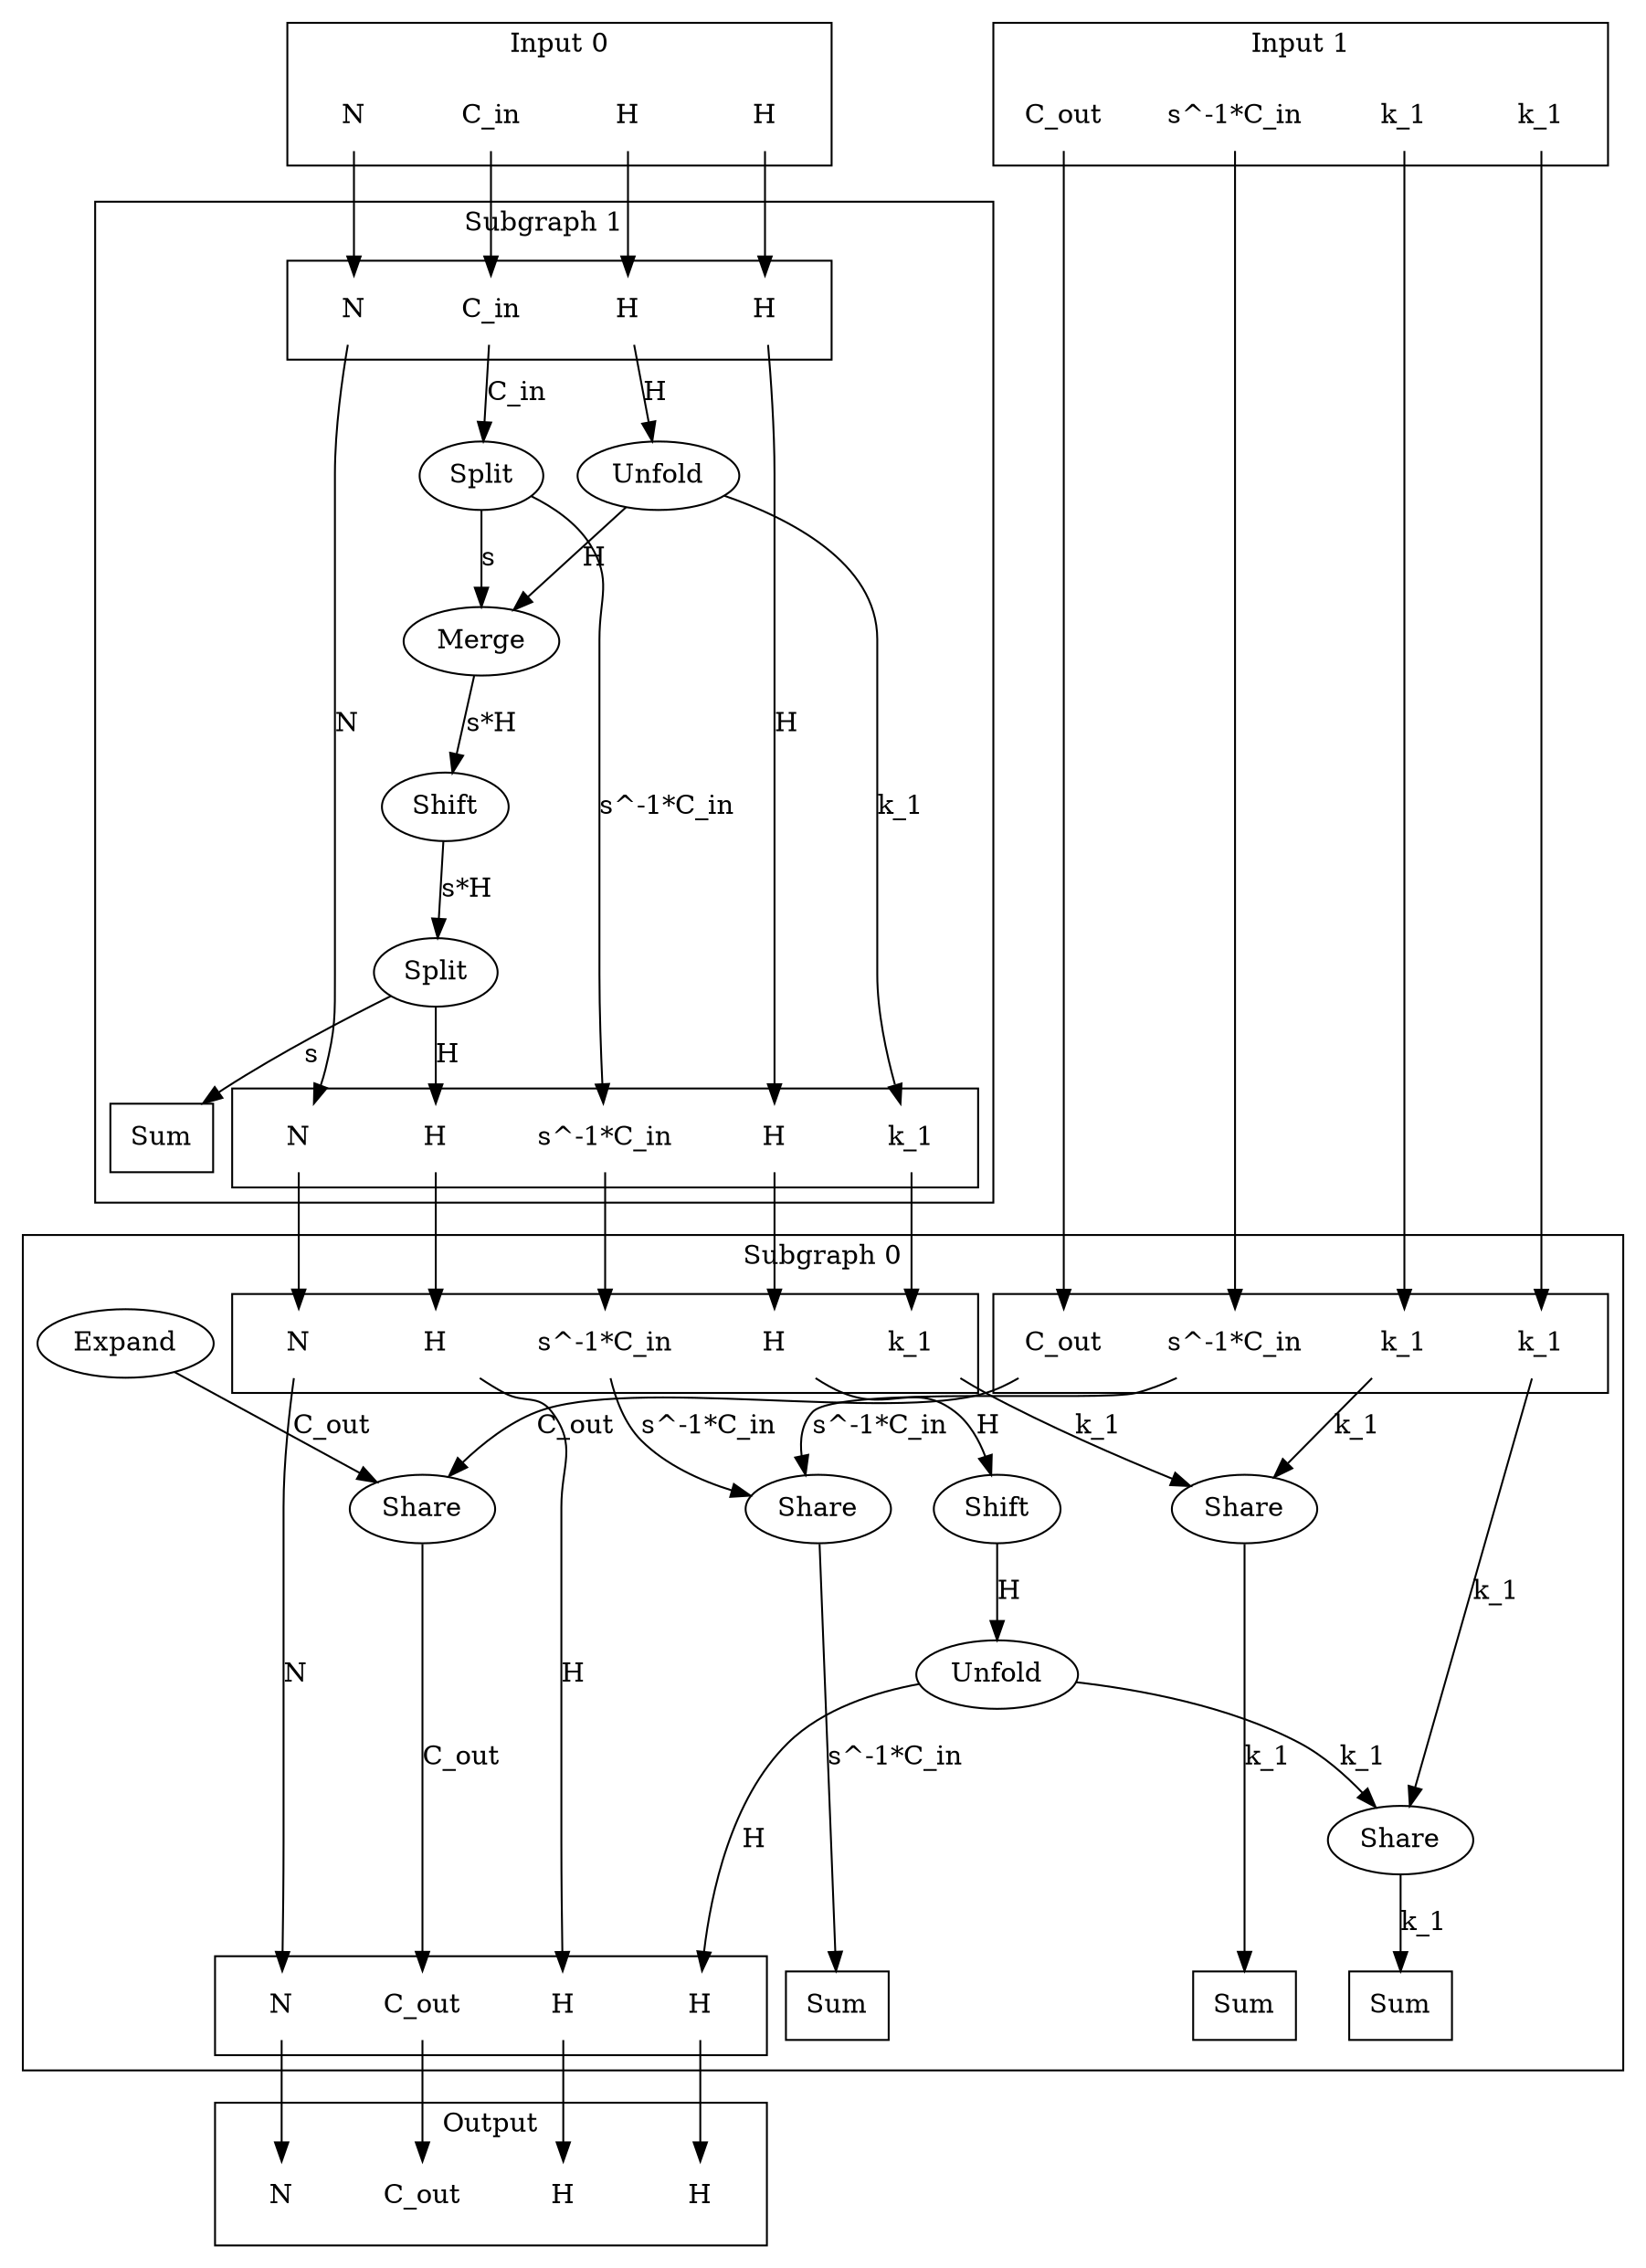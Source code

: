 digraph kernel_generated {
newrank = true;

// Stage tensor.
subgraph cluster_subgraph_0 {
    label = "Subgraph 0";
    // Reductions.
    reduce_0x7f44f8003a98 [label="Sum", shape=box];
    reduce_0x7f44f8007440 [label="Sum", shape=box];
    reduce_0x7f44f8003ab0 [label="Sum", shape=box];
    // Output.
    subgraph cluster_subgraph_0_out {
        label = "";
        interface_0_out_0x5572df8cce60 [label="N", shape=none];
        interface_0_out_0x5572df8cce88 [label="C_out", shape=none];
        interface_0_out_0x5572df8cceb0 [label="H", shape=none];
        interface_0_out_0x5572df8cced8 [label="H", shape=none];
    }
    {
        rank = same;
        reduce_0x7f44f8003a98;
        reduce_0x7f44f8007440;
        reduce_0x7f44f8003ab0;
        interface_0_out_0x5572df8cce60;
        interface_0_out_0x5572df8cce88;
        interface_0_out_0x5572df8cceb0;
        interface_0_out_0x5572df8cced8;
    }
    // Input 0.
    subgraph cluster_subgraph_0_in_0 {
        label = "";
        interface_0_in_0x5572df8cce60 [label="N", shape=none];
        interface_0_in_0x5572e409cc10 [label="k_1", shape=none];
        interface_0_in_0x5572df8cceb0 [label="H", shape=none];
        interface_0_in_0x5572e409cb70 [label="s^-1*C_in", shape=none];
        interface_0_in_0x5572e409ec50 [label="H", shape=none];
    }
    // Input 1.
    subgraph cluster_subgraph_0_in_1 {
        label = "";
        interface_0_in_0x5572e409cb38 [label="C_out", shape=none];
        interface_0_in_0x5572e409cc28 [label="k_1", shape=none];
        interface_0_in_0x5572e409cb88 [label="s^-1*C_in", shape=none];
        interface_0_in_0x5572e409cc78 [label="k_1", shape=none];
    }
    {
        rank = same;
        interface_0_in_0x5572df8cce60;
        interface_0_in_0x5572e409cc10;
        interface_0_in_0x5572df8cceb0;
        interface_0_in_0x5572e409cb70;
        interface_0_in_0x5572e409ec50;
        interface_0_in_0x5572e409cb38;
        interface_0_in_0x5572e409cc28;
        interface_0_in_0x5572e409cb88;
        interface_0_in_0x5572e409cc78;
    }
    // Op's.
    op_0x5572e409cb00 [label="Share"];
    op_0x5572e409cb50 [label="Share"];
    op_0x5572e409cbf0 [label="Share"];
    op_0x5572e409cc40 [label="Share"];
    op_0x5572e409cfd8 [label="Expand"];
    op_0x5572e409ec30 [label="Shift"];
    op_0x5572e40b1e00 [label="Unfold"];
    // Dimension's.
    interface_0_in_0x5572df8cce60 -> interface_0_out_0x5572df8cce60 [label="N"];
    op_0x5572e409cb00 -> interface_0_out_0x5572df8cce88 [label="C_out"];
    interface_0_in_0x5572df8cceb0 -> interface_0_out_0x5572df8cceb0 [label="H"];
    op_0x5572e40b1e00 -> interface_0_out_0x5572df8cced8 [label="H"];
    op_0x5572e409cfd8 -> op_0x5572e409cb00 [label="C_out"];
    interface_0_in_0x5572e409cb38 -> op_0x5572e409cb00 [label="C_out"];
    interface_0_in_0x5572e409cb70 -> op_0x5572e409cb50 [label="s^-1*C_in"];
    interface_0_in_0x5572e409cb88 -> op_0x5572e409cb50 [label="s^-1*C_in"];
    interface_0_in_0x5572e409cc10 -> op_0x5572e409cbf0 [label="k_1"];
    interface_0_in_0x5572e409cc28 -> op_0x5572e409cbf0 [label="k_1"];
    op_0x5572e40b1e00 -> op_0x5572e409cc40 [label="k_1"];
    interface_0_in_0x5572e409cc78 -> op_0x5572e409cc40 [label="k_1"];
    interface_0_in_0x5572e409ec50 -> op_0x5572e409ec30 [label="H"];
    op_0x5572e409ec30 -> op_0x5572e40b1e00 [label="H"];
    op_0x5572e409cbf0 -> reduce_0x7f44f8003a98 [label="k_1"];
    op_0x5572e409cc40 -> reduce_0x7f44f8003ab0 [label="k_1"];
    op_0x5572e409cb50 -> reduce_0x7f44f8007440 [label="s^-1*C_in"];
}

// Stage tensor.
subgraph cluster_subgraph_1 {
    label = "Subgraph 1";
    // Reductions.
    reduce_0x7f44f8004ce8 [label="Sum", shape=box];
    // Output.
    subgraph cluster_subgraph_1_out {
        label = "";
        interface_1_out_0x5572df8cce60 [label="N", shape=none];
        interface_1_out_0x5572e409cc10 [label="k_1", shape=none];
        interface_1_out_0x5572df8cceb0 [label="H", shape=none];
        interface_1_out_0x5572e409cb70 [label="s^-1*C_in", shape=none];
        interface_1_out_0x5572e409ec50 [label="H", shape=none];
    }
    {
        rank = same;
        reduce_0x7f44f8004ce8;
        interface_1_out_0x5572df8cce60;
        interface_1_out_0x5572e409cc10;
        interface_1_out_0x5572df8cceb0;
        interface_1_out_0x5572e409cb70;
        interface_1_out_0x5572e409ec50;
    }
    // Input 0.
    subgraph cluster_subgraph_1_in_0 {
        label = "";
        interface_1_in_0x5572df8cce60 [label="N", shape=none];
        interface_1_in_0x5572e40a9d50 [label="C_in", shape=none];
        interface_1_in_0x5572e40b1de8 [label="H", shape=none];
        interface_1_in_0x5572e409ec50 [label="H", shape=none];
    }
    {
        rank = same;
        interface_1_in_0x5572df8cce60;
        interface_1_in_0x5572e40a9d50;
        interface_1_in_0x5572e40b1de8;
        interface_1_in_0x5572e409ec50;
    }
    // Op's.
    op_0x5572e409eba0 [label="Shift"];
    op_0x5572e409f2a0 [label="Split"];
    op_0x5572e40a50b0 [label="Merge"];
    op_0x5572e40a9d10 [label="Split"];
    op_0x5572e40b1dc0 [label="Unfold"];
    // Dimension's.
    interface_1_in_0x5572df8cce60 -> interface_1_out_0x5572df8cce60 [label="N"];
    op_0x5572e409f2a0 -> interface_1_out_0x5572df8cceb0 [label="H"];
    op_0x5572e40a9d10 -> interface_1_out_0x5572e409cb70 [label="s^-1*C_in"];
    op_0x5572e40b1dc0 -> interface_1_out_0x5572e409cc10 [label="k_1"];
    op_0x5572e40a50b0 -> op_0x5572e409eba0 [label="s*H"];
    interface_1_in_0x5572e409ec50 -> interface_1_out_0x5572e409ec50 [label="H"];
    op_0x5572e409eba0 -> op_0x5572e409f2a0 [label="s*H"];
    op_0x5572e40b1dc0 -> op_0x5572e40a50b0 [label="H"];
    op_0x5572e40a9d10 -> op_0x5572e40a50b0 [label="s"];
    interface_1_in_0x5572e40a9d50 -> op_0x5572e40a9d10 [label="C_in"];
    interface_1_in_0x5572e40b1de8 -> op_0x5572e40b1dc0 [label="H"];
    op_0x5572e409f2a0 -> reduce_0x7f44f8004ce8 [label="s"];
}

// Input tensor.
subgraph cluster_subgraph_2 {
    label = "Input 0";
    interface_2_out_0x5572df8cce60 [label="N", shape=none];
    interface_2_out_0x5572e40a9d50 [label="C_in", shape=none];
    interface_2_out_0x5572e40b1de8 [label="H", shape=none];
    interface_2_out_0x5572e409ec50 [label="H", shape=none];
}

interface_2_out_0x5572df8cce60 -> interface_1_in_0x5572df8cce60;
interface_2_out_0x5572e40a9d50 -> interface_1_in_0x5572e40a9d50;
interface_2_out_0x5572e40b1de8 -> interface_1_in_0x5572e40b1de8;
interface_2_out_0x5572e409ec50 -> interface_1_in_0x5572e409ec50;

interface_1_out_0x5572df8cce60 -> interface_0_in_0x5572df8cce60;
interface_1_out_0x5572e409cc10 -> interface_0_in_0x5572e409cc10;
interface_1_out_0x5572df8cceb0 -> interface_0_in_0x5572df8cceb0;
interface_1_out_0x5572e409cb70 -> interface_0_in_0x5572e409cb70;
interface_1_out_0x5572e409ec50 -> interface_0_in_0x5572e409ec50;

// Input tensor.
subgraph cluster_subgraph_3 {
    label = "Input 1";
    interface_3_out_0x5572e409cb38 [label="C_out", shape=none];
    interface_3_out_0x5572e409cc28 [label="k_1", shape=none];
    interface_3_out_0x5572e409cb88 [label="s^-1*C_in", shape=none];
    interface_3_out_0x5572e409cc78 [label="k_1", shape=none];
}

interface_3_out_0x5572e409cb38 -> interface_0_in_0x5572e409cb38;
interface_3_out_0x5572e409cc28 -> interface_0_in_0x5572e409cc28;
interface_3_out_0x5572e409cb88 -> interface_0_in_0x5572e409cb88;
interface_3_out_0x5572e409cc78 -> interface_0_in_0x5572e409cc78;

{
    rank = same;
    interface_2_out_0x5572df8cce60;
    interface_2_out_0x5572e40a9d50;
    interface_2_out_0x5572e40b1de8;
    interface_2_out_0x5572e409ec50;
    interface_3_out_0x5572e409cb38;
    interface_3_out_0x5572e409cc28;
    interface_3_out_0x5572e409cb88;
    interface_3_out_0x5572e409cc78;
}
subgraph cluster_subgraph_output {
    label = "Output";
    interface_4_in_0x5572df8cce60 [label="N", shape=none];
    interface_4_in_0x5572df8cce88 [label="C_out", shape=none];
    interface_4_in_0x5572df8cceb0 [label="H", shape=none];
    interface_4_in_0x5572df8cced8 [label="H", shape=none];
}
interface_0_out_0x5572df8cce60 -> interface_4_in_0x5572df8cce60;
interface_0_out_0x5572df8cce88 -> interface_4_in_0x5572df8cce88;
interface_0_out_0x5572df8cceb0 -> interface_4_in_0x5572df8cceb0;
interface_0_out_0x5572df8cced8 -> interface_4_in_0x5572df8cced8;

}
